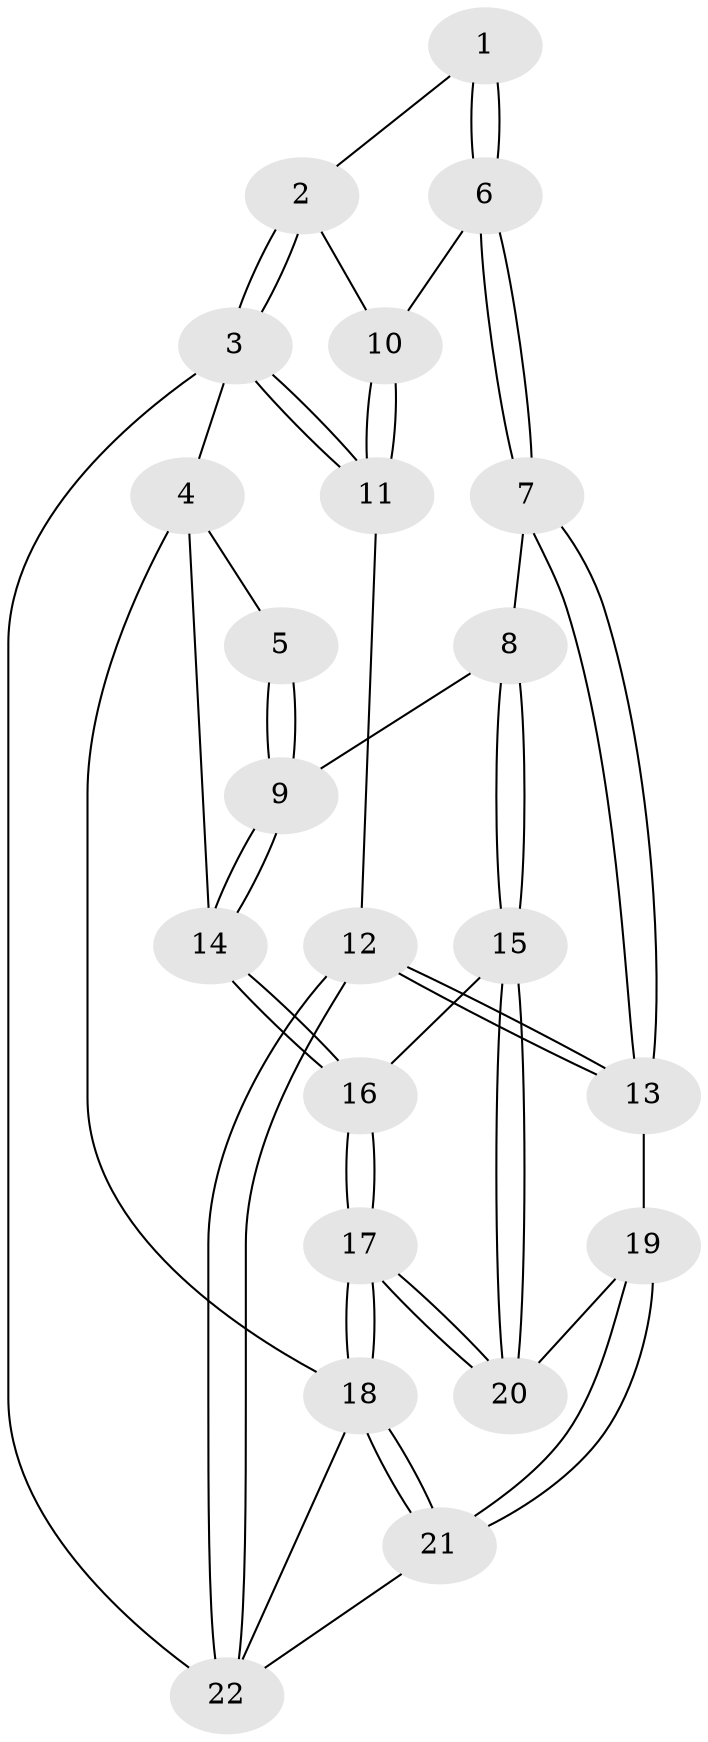 // Generated by graph-tools (version 1.1) at 2025/46/02/15/25 05:46:28]
// undirected, 22 vertices, 52 edges
graph export_dot {
graph [start="1"]
  node [color=gray90,style=filled];
  1 [pos="+0.4863730005135931+0.0016427581753513058"];
  2 [pos="+0.6496587842174104+0"];
  3 [pos="+1+0"];
  4 [pos="+0+0"];
  5 [pos="+0.4809349950189123+0.001455936168358177"];
  6 [pos="+0.5917422232309629+0.18107300538016255"];
  7 [pos="+0.6705218513276375+0.4989883280545144"];
  8 [pos="+0.3377516267316443+0.4690383090241645"];
  9 [pos="+0.278523247390782+0.3982080851339632"];
  10 [pos="+0.9481403734615811+0.2687125797534377"];
  11 [pos="+1+0.3101831654714308"];
  12 [pos="+0.8512258190848839+0.6793832903306389"];
  13 [pos="+0.814532761746508+0.6705821748523865"];
  14 [pos="+0.03707503871375391+0.4263217206119039"];
  15 [pos="+0.3377160996527938+0.6252806705030047"];
  16 [pos="+0+0.6282860890013231"];
  17 [pos="+0+0.8877527801150723"];
  18 [pos="+0+1"];
  19 [pos="+0.49826639922485877+0.804372303599657"];
  20 [pos="+0.382971931532054+0.7433205183596014"];
  21 [pos="+0.4022767087918584+1"];
  22 [pos="+1+1"];
  1 -- 2;
  1 -- 6;
  1 -- 6;
  2 -- 3;
  2 -- 3;
  2 -- 10;
  3 -- 4;
  3 -- 11;
  3 -- 11;
  3 -- 22;
  4 -- 5;
  4 -- 14;
  4 -- 18;
  5 -- 9;
  5 -- 9;
  6 -- 7;
  6 -- 7;
  6 -- 10;
  7 -- 8;
  7 -- 13;
  7 -- 13;
  8 -- 9;
  8 -- 15;
  8 -- 15;
  9 -- 14;
  9 -- 14;
  10 -- 11;
  10 -- 11;
  11 -- 12;
  12 -- 13;
  12 -- 13;
  12 -- 22;
  12 -- 22;
  13 -- 19;
  14 -- 16;
  14 -- 16;
  15 -- 16;
  15 -- 20;
  15 -- 20;
  16 -- 17;
  16 -- 17;
  17 -- 18;
  17 -- 18;
  17 -- 20;
  17 -- 20;
  18 -- 21;
  18 -- 21;
  18 -- 22;
  19 -- 20;
  19 -- 21;
  19 -- 21;
  21 -- 22;
}
